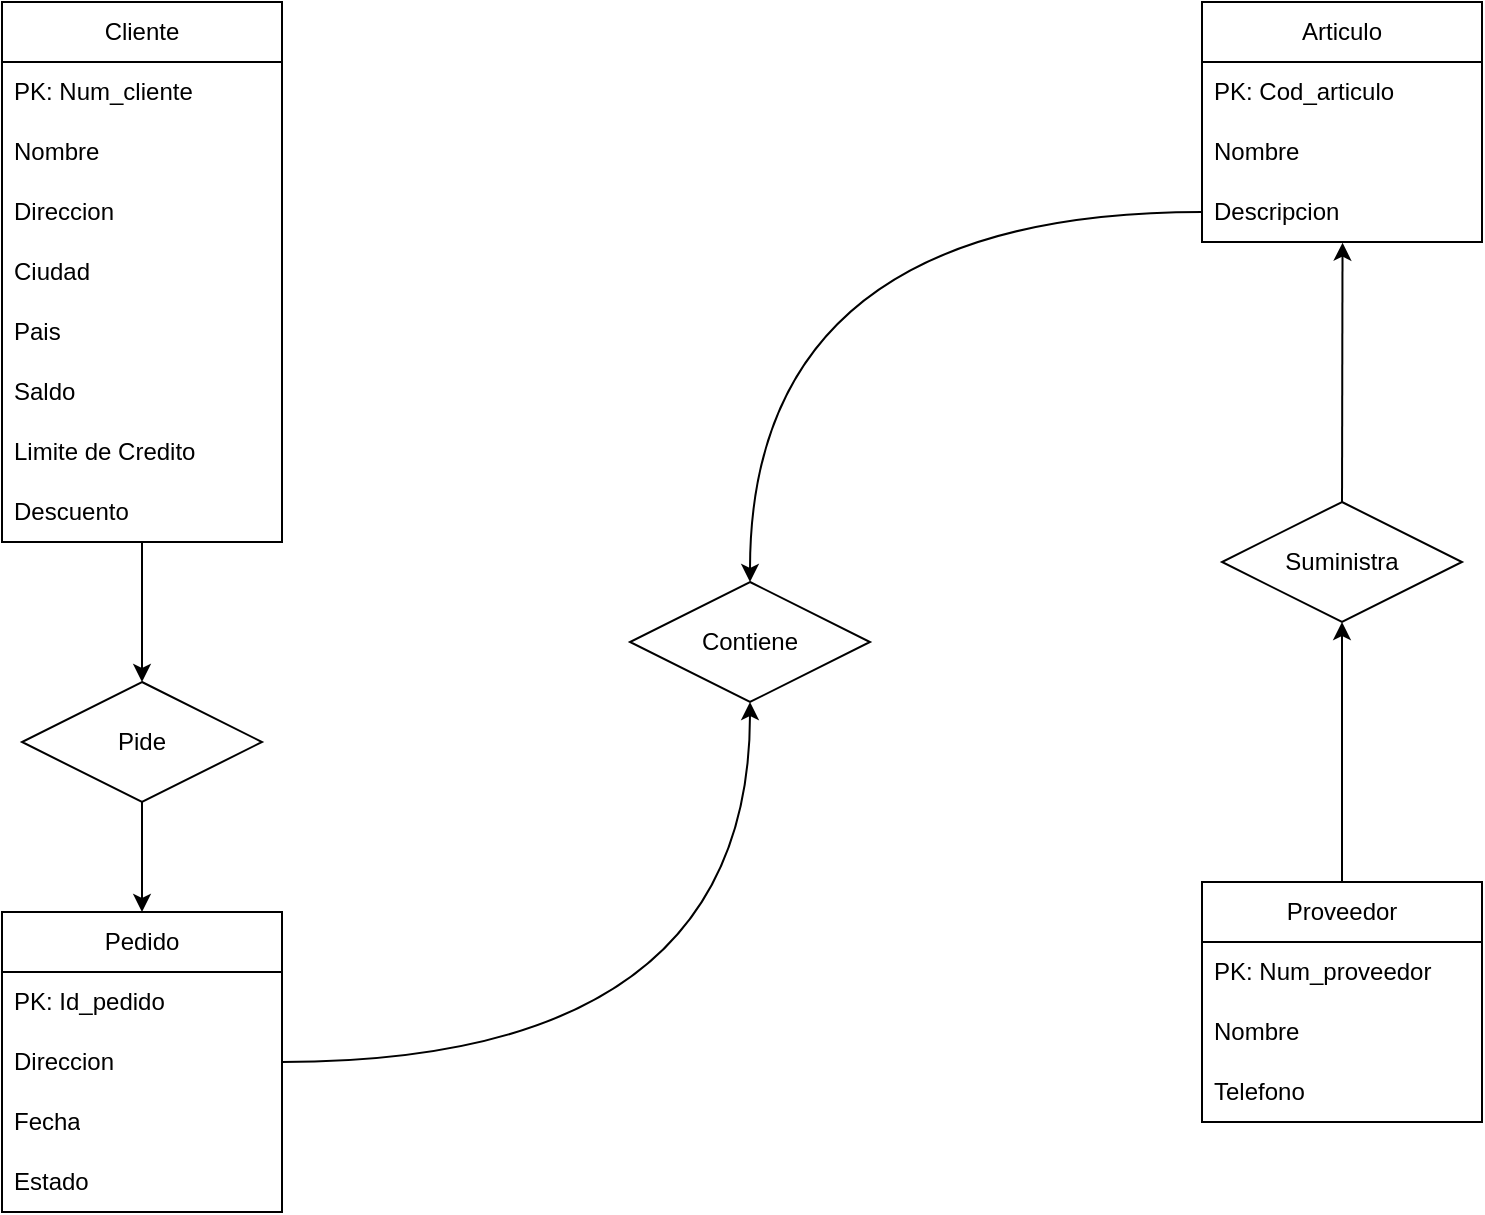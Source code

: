 <mxfile version="23.1.7" type="github">
  <diagram name="Página-1" id="kAnOpgZXaPXEC-2AFAyy">
    <mxGraphModel dx="1180" dy="745" grid="1" gridSize="10" guides="1" tooltips="1" connect="1" arrows="1" fold="1" page="1" pageScale="1" pageWidth="827" pageHeight="1169" math="0" shadow="0">
      <root>
        <mxCell id="0" />
        <mxCell id="1" parent="0" />
        <mxCell id="HW5p817uhVkBrxmgj_0z-40" style="edgeStyle=orthogonalEdgeStyle;rounded=0;orthogonalLoop=1;jettySize=auto;html=1;entryX=0.5;entryY=0;entryDx=0;entryDy=0;curved=1;" edge="1" parent="1" source="HW5p817uhVkBrxmgj_0z-1" target="HW5p817uhVkBrxmgj_0z-33">
          <mxGeometry relative="1" as="geometry" />
        </mxCell>
        <mxCell id="HW5p817uhVkBrxmgj_0z-1" value="Cliente" style="swimlane;fontStyle=0;childLayout=stackLayout;horizontal=1;startSize=30;horizontalStack=0;resizeParent=1;resizeParentMax=0;resizeLast=0;collapsible=1;marginBottom=0;whiteSpace=wrap;html=1;" vertex="1" parent="1">
          <mxGeometry x="40" y="40" width="140" height="270" as="geometry" />
        </mxCell>
        <mxCell id="HW5p817uhVkBrxmgj_0z-2" value="PK: Num_cliente" style="text;strokeColor=none;fillColor=none;align=left;verticalAlign=middle;spacingLeft=4;spacingRight=4;overflow=hidden;points=[[0,0.5],[1,0.5]];portConstraint=eastwest;rotatable=0;whiteSpace=wrap;html=1;" vertex="1" parent="HW5p817uhVkBrxmgj_0z-1">
          <mxGeometry y="30" width="140" height="30" as="geometry" />
        </mxCell>
        <mxCell id="HW5p817uhVkBrxmgj_0z-3" value="Nombre" style="text;strokeColor=none;fillColor=none;align=left;verticalAlign=middle;spacingLeft=4;spacingRight=4;overflow=hidden;points=[[0,0.5],[1,0.5]];portConstraint=eastwest;rotatable=0;whiteSpace=wrap;html=1;" vertex="1" parent="HW5p817uhVkBrxmgj_0z-1">
          <mxGeometry y="60" width="140" height="30" as="geometry" />
        </mxCell>
        <mxCell id="HW5p817uhVkBrxmgj_0z-4" value="Direccion" style="text;strokeColor=none;fillColor=none;align=left;verticalAlign=middle;spacingLeft=4;spacingRight=4;overflow=hidden;points=[[0,0.5],[1,0.5]];portConstraint=eastwest;rotatable=0;whiteSpace=wrap;html=1;" vertex="1" parent="HW5p817uhVkBrxmgj_0z-1">
          <mxGeometry y="90" width="140" height="30" as="geometry" />
        </mxCell>
        <mxCell id="HW5p817uhVkBrxmgj_0z-5" value="Ciudad" style="text;strokeColor=none;fillColor=none;align=left;verticalAlign=middle;spacingLeft=4;spacingRight=4;overflow=hidden;points=[[0,0.5],[1,0.5]];portConstraint=eastwest;rotatable=0;whiteSpace=wrap;html=1;" vertex="1" parent="HW5p817uhVkBrxmgj_0z-1">
          <mxGeometry y="120" width="140" height="30" as="geometry" />
        </mxCell>
        <mxCell id="HW5p817uhVkBrxmgj_0z-6" value="Pais" style="text;strokeColor=none;fillColor=none;align=left;verticalAlign=middle;spacingLeft=4;spacingRight=4;overflow=hidden;points=[[0,0.5],[1,0.5]];portConstraint=eastwest;rotatable=0;whiteSpace=wrap;html=1;" vertex="1" parent="HW5p817uhVkBrxmgj_0z-1">
          <mxGeometry y="150" width="140" height="30" as="geometry" />
        </mxCell>
        <mxCell id="HW5p817uhVkBrxmgj_0z-7" value="Saldo" style="text;strokeColor=none;fillColor=none;align=left;verticalAlign=middle;spacingLeft=4;spacingRight=4;overflow=hidden;points=[[0,0.5],[1,0.5]];portConstraint=eastwest;rotatable=0;whiteSpace=wrap;html=1;" vertex="1" parent="HW5p817uhVkBrxmgj_0z-1">
          <mxGeometry y="180" width="140" height="30" as="geometry" />
        </mxCell>
        <mxCell id="HW5p817uhVkBrxmgj_0z-8" value="Limite de Credito" style="text;strokeColor=none;fillColor=none;align=left;verticalAlign=middle;spacingLeft=4;spacingRight=4;overflow=hidden;points=[[0,0.5],[1,0.5]];portConstraint=eastwest;rotatable=0;whiteSpace=wrap;html=1;" vertex="1" parent="HW5p817uhVkBrxmgj_0z-1">
          <mxGeometry y="210" width="140" height="30" as="geometry" />
        </mxCell>
        <mxCell id="HW5p817uhVkBrxmgj_0z-9" value="Descuento" style="text;strokeColor=none;fillColor=none;align=left;verticalAlign=middle;spacingLeft=4;spacingRight=4;overflow=hidden;points=[[0,0.5],[1,0.5]];portConstraint=eastwest;rotatable=0;whiteSpace=wrap;html=1;" vertex="1" parent="HW5p817uhVkBrxmgj_0z-1">
          <mxGeometry y="240" width="140" height="30" as="geometry" />
        </mxCell>
        <mxCell id="HW5p817uhVkBrxmgj_0z-10" value="Articulo" style="swimlane;fontStyle=0;childLayout=stackLayout;horizontal=1;startSize=30;horizontalStack=0;resizeParent=1;resizeParentMax=0;resizeLast=0;collapsible=1;marginBottom=0;whiteSpace=wrap;html=1;" vertex="1" parent="1">
          <mxGeometry x="640" y="40" width="140" height="120" as="geometry" />
        </mxCell>
        <mxCell id="HW5p817uhVkBrxmgj_0z-11" value="PK: Cod_articulo" style="text;strokeColor=none;fillColor=none;align=left;verticalAlign=middle;spacingLeft=4;spacingRight=4;overflow=hidden;points=[[0,0.5],[1,0.5]];portConstraint=eastwest;rotatable=0;whiteSpace=wrap;html=1;" vertex="1" parent="HW5p817uhVkBrxmgj_0z-10">
          <mxGeometry y="30" width="140" height="30" as="geometry" />
        </mxCell>
        <mxCell id="HW5p817uhVkBrxmgj_0z-12" value="Nombre" style="text;strokeColor=none;fillColor=none;align=left;verticalAlign=middle;spacingLeft=4;spacingRight=4;overflow=hidden;points=[[0,0.5],[1,0.5]];portConstraint=eastwest;rotatable=0;whiteSpace=wrap;html=1;" vertex="1" parent="HW5p817uhVkBrxmgj_0z-10">
          <mxGeometry y="60" width="140" height="30" as="geometry" />
        </mxCell>
        <mxCell id="HW5p817uhVkBrxmgj_0z-13" value="Descripcion" style="text;strokeColor=none;fillColor=none;align=left;verticalAlign=middle;spacingLeft=4;spacingRight=4;overflow=hidden;points=[[0,0.5],[1,0.5]];portConstraint=eastwest;rotatable=0;whiteSpace=wrap;html=1;" vertex="1" parent="HW5p817uhVkBrxmgj_0z-10">
          <mxGeometry y="90" width="140" height="30" as="geometry" />
        </mxCell>
        <mxCell id="HW5p817uhVkBrxmgj_0z-19" value="Pedido" style="swimlane;fontStyle=0;childLayout=stackLayout;horizontal=1;startSize=30;horizontalStack=0;resizeParent=1;resizeParentMax=0;resizeLast=0;collapsible=1;marginBottom=0;whiteSpace=wrap;html=1;" vertex="1" parent="1">
          <mxGeometry x="40" y="495" width="140" height="150" as="geometry" />
        </mxCell>
        <mxCell id="HW5p817uhVkBrxmgj_0z-20" value="PK: Id_pedido" style="text;strokeColor=none;fillColor=none;align=left;verticalAlign=middle;spacingLeft=4;spacingRight=4;overflow=hidden;points=[[0,0.5],[1,0.5]];portConstraint=eastwest;rotatable=0;whiteSpace=wrap;html=1;" vertex="1" parent="HW5p817uhVkBrxmgj_0z-19">
          <mxGeometry y="30" width="140" height="30" as="geometry" />
        </mxCell>
        <mxCell id="HW5p817uhVkBrxmgj_0z-22" value="Direccion" style="text;strokeColor=none;fillColor=none;align=left;verticalAlign=middle;spacingLeft=4;spacingRight=4;overflow=hidden;points=[[0,0.5],[1,0.5]];portConstraint=eastwest;rotatable=0;whiteSpace=wrap;html=1;" vertex="1" parent="HW5p817uhVkBrxmgj_0z-19">
          <mxGeometry y="60" width="140" height="30" as="geometry" />
        </mxCell>
        <mxCell id="HW5p817uhVkBrxmgj_0z-26" value="Fecha" style="text;strokeColor=none;fillColor=none;align=left;verticalAlign=middle;spacingLeft=4;spacingRight=4;overflow=hidden;points=[[0,0.5],[1,0.5]];portConstraint=eastwest;rotatable=0;whiteSpace=wrap;html=1;" vertex="1" parent="HW5p817uhVkBrxmgj_0z-19">
          <mxGeometry y="90" width="140" height="30" as="geometry" />
        </mxCell>
        <mxCell id="HW5p817uhVkBrxmgj_0z-27" value="Estado" style="text;strokeColor=none;fillColor=none;align=left;verticalAlign=middle;spacingLeft=4;spacingRight=4;overflow=hidden;points=[[0,0.5],[1,0.5]];portConstraint=eastwest;rotatable=0;whiteSpace=wrap;html=1;" vertex="1" parent="HW5p817uhVkBrxmgj_0z-19">
          <mxGeometry y="120" width="140" height="30" as="geometry" />
        </mxCell>
        <mxCell id="HW5p817uhVkBrxmgj_0z-36" style="edgeStyle=orthogonalEdgeStyle;rounded=0;orthogonalLoop=1;jettySize=auto;html=1;exitX=0.5;exitY=0;exitDx=0;exitDy=0;entryX=0.5;entryY=1;entryDx=0;entryDy=0;curved=1;" edge="1" parent="1" source="HW5p817uhVkBrxmgj_0z-28" target="HW5p817uhVkBrxmgj_0z-35">
          <mxGeometry relative="1" as="geometry" />
        </mxCell>
        <mxCell id="HW5p817uhVkBrxmgj_0z-28" value="Proveedor" style="swimlane;fontStyle=0;childLayout=stackLayout;horizontal=1;startSize=30;horizontalStack=0;resizeParent=1;resizeParentMax=0;resizeLast=0;collapsible=1;marginBottom=0;whiteSpace=wrap;html=1;" vertex="1" parent="1">
          <mxGeometry x="640" y="480" width="140" height="120" as="geometry" />
        </mxCell>
        <mxCell id="HW5p817uhVkBrxmgj_0z-29" value="PK: Num_proveedor" style="text;strokeColor=none;fillColor=none;align=left;verticalAlign=middle;spacingLeft=4;spacingRight=4;overflow=hidden;points=[[0,0.5],[1,0.5]];portConstraint=eastwest;rotatable=0;whiteSpace=wrap;html=1;" vertex="1" parent="HW5p817uhVkBrxmgj_0z-28">
          <mxGeometry y="30" width="140" height="30" as="geometry" />
        </mxCell>
        <mxCell id="HW5p817uhVkBrxmgj_0z-30" value="Nombre" style="text;strokeColor=none;fillColor=none;align=left;verticalAlign=middle;spacingLeft=4;spacingRight=4;overflow=hidden;points=[[0,0.5],[1,0.5]];portConstraint=eastwest;rotatable=0;whiteSpace=wrap;html=1;" vertex="1" parent="HW5p817uhVkBrxmgj_0z-28">
          <mxGeometry y="60" width="140" height="30" as="geometry" />
        </mxCell>
        <mxCell id="HW5p817uhVkBrxmgj_0z-31" value="Telefono" style="text;strokeColor=none;fillColor=none;align=left;verticalAlign=middle;spacingLeft=4;spacingRight=4;overflow=hidden;points=[[0,0.5],[1,0.5]];portConstraint=eastwest;rotatable=0;whiteSpace=wrap;html=1;" vertex="1" parent="HW5p817uhVkBrxmgj_0z-28">
          <mxGeometry y="90" width="140" height="30" as="geometry" />
        </mxCell>
        <mxCell id="HW5p817uhVkBrxmgj_0z-41" style="edgeStyle=orthogonalEdgeStyle;rounded=0;orthogonalLoop=1;jettySize=auto;html=1;exitX=0.5;exitY=1;exitDx=0;exitDy=0;entryX=0.5;entryY=0;entryDx=0;entryDy=0;curved=1;" edge="1" parent="1" source="HW5p817uhVkBrxmgj_0z-33" target="HW5p817uhVkBrxmgj_0z-19">
          <mxGeometry relative="1" as="geometry" />
        </mxCell>
        <mxCell id="HW5p817uhVkBrxmgj_0z-33" value="Pide" style="shape=rhombus;perimeter=rhombusPerimeter;whiteSpace=wrap;html=1;align=center;" vertex="1" parent="1">
          <mxGeometry x="50" y="380" width="120" height="60" as="geometry" />
        </mxCell>
        <mxCell id="HW5p817uhVkBrxmgj_0z-34" value="Contiene" style="shape=rhombus;perimeter=rhombusPerimeter;whiteSpace=wrap;html=1;align=center;" vertex="1" parent="1">
          <mxGeometry x="354" y="330" width="120" height="60" as="geometry" />
        </mxCell>
        <mxCell id="HW5p817uhVkBrxmgj_0z-35" value="Suministra" style="shape=rhombus;perimeter=rhombusPerimeter;whiteSpace=wrap;html=1;align=center;" vertex="1" parent="1">
          <mxGeometry x="650" y="290" width="120" height="60" as="geometry" />
        </mxCell>
        <mxCell id="HW5p817uhVkBrxmgj_0z-37" style="edgeStyle=orthogonalEdgeStyle;rounded=0;orthogonalLoop=1;jettySize=auto;html=1;exitX=0.5;exitY=0;exitDx=0;exitDy=0;entryX=0.502;entryY=1.011;entryDx=0;entryDy=0;entryPerimeter=0;curved=1;" edge="1" parent="1" source="HW5p817uhVkBrxmgj_0z-35" target="HW5p817uhVkBrxmgj_0z-13">
          <mxGeometry relative="1" as="geometry" />
        </mxCell>
        <mxCell id="HW5p817uhVkBrxmgj_0z-38" style="edgeStyle=orthogonalEdgeStyle;rounded=0;orthogonalLoop=1;jettySize=auto;html=1;exitX=0;exitY=0.5;exitDx=0;exitDy=0;entryX=0.5;entryY=0;entryDx=0;entryDy=0;curved=1;" edge="1" parent="1" source="HW5p817uhVkBrxmgj_0z-13" target="HW5p817uhVkBrxmgj_0z-34">
          <mxGeometry relative="1" as="geometry" />
        </mxCell>
        <mxCell id="HW5p817uhVkBrxmgj_0z-39" style="edgeStyle=orthogonalEdgeStyle;rounded=0;orthogonalLoop=1;jettySize=auto;html=1;exitX=1;exitY=0.5;exitDx=0;exitDy=0;entryX=0.5;entryY=1;entryDx=0;entryDy=0;curved=1;" edge="1" parent="1" source="HW5p817uhVkBrxmgj_0z-22" target="HW5p817uhVkBrxmgj_0z-34">
          <mxGeometry relative="1" as="geometry" />
        </mxCell>
      </root>
    </mxGraphModel>
  </diagram>
</mxfile>
